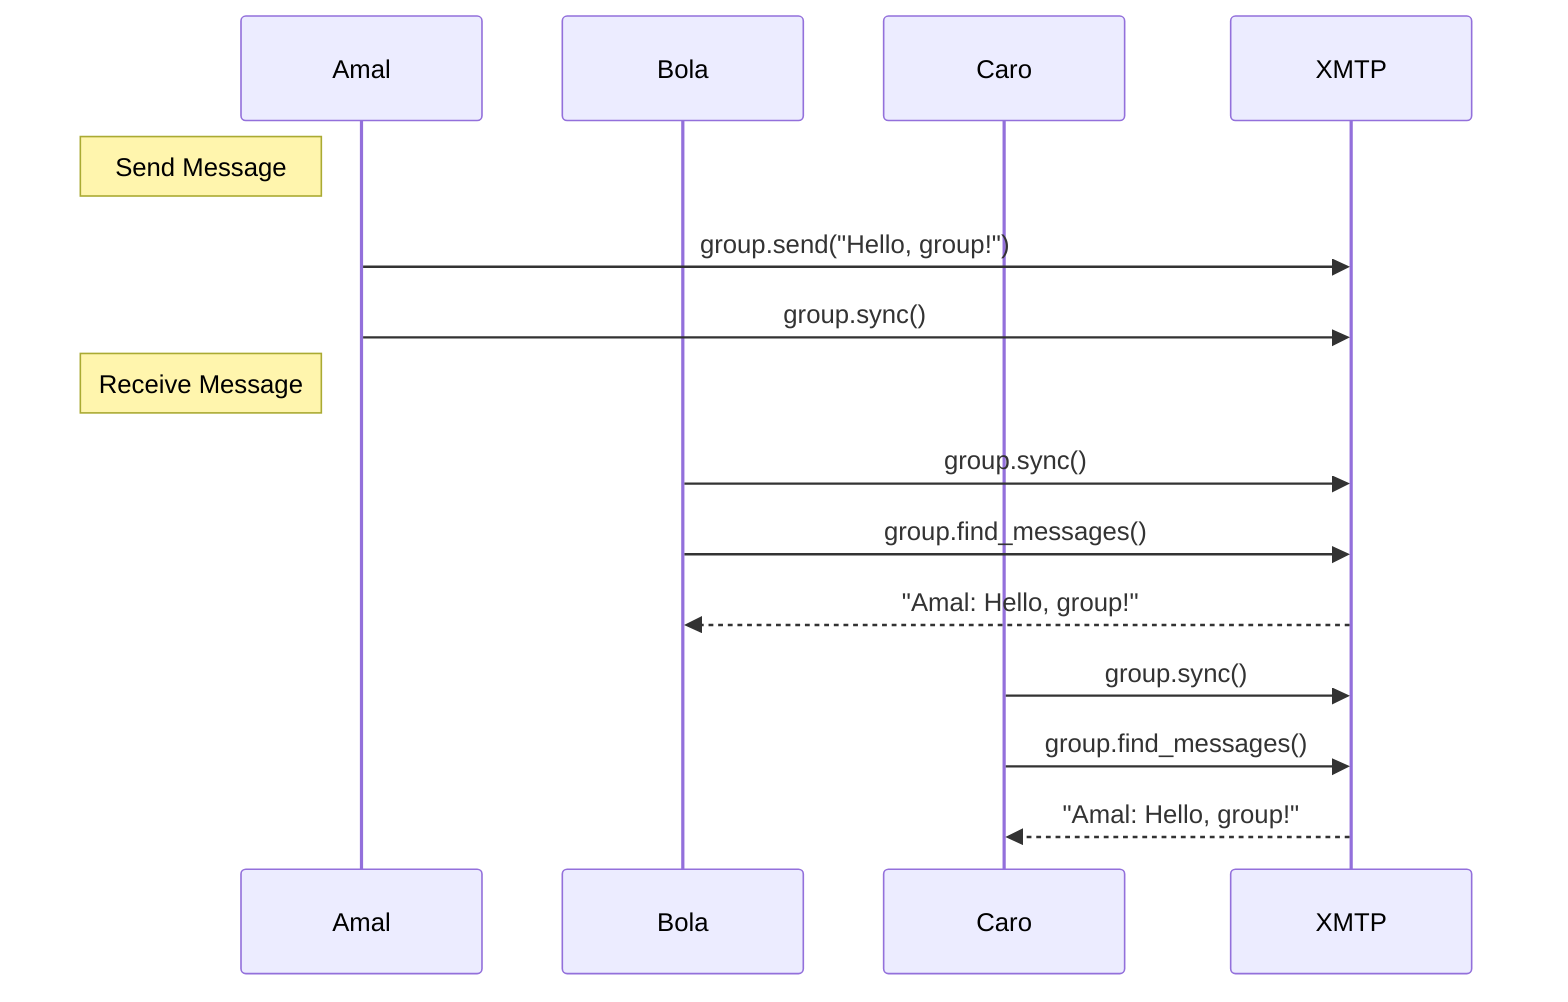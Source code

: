 sequenceDiagram
    participant Amal
    participant Bola
    participant Caro
    participant XMTP

    Note left of Amal: Send Message
    Amal->>XMTP: group.send("Hello, group!")
    Amal->>XMTP: group.sync()

    Note left of Amal: Receive Message
    Bola->>XMTP: group.sync()
    Bola->>XMTP: group.find_messages()
    XMTP-->>Bola: "Amal: Hello, group!"

    Caro->>XMTP: group.sync()
    Caro->>XMTP: group.find_messages()
    XMTP-->>Caro: "Amal: Hello, group!"
